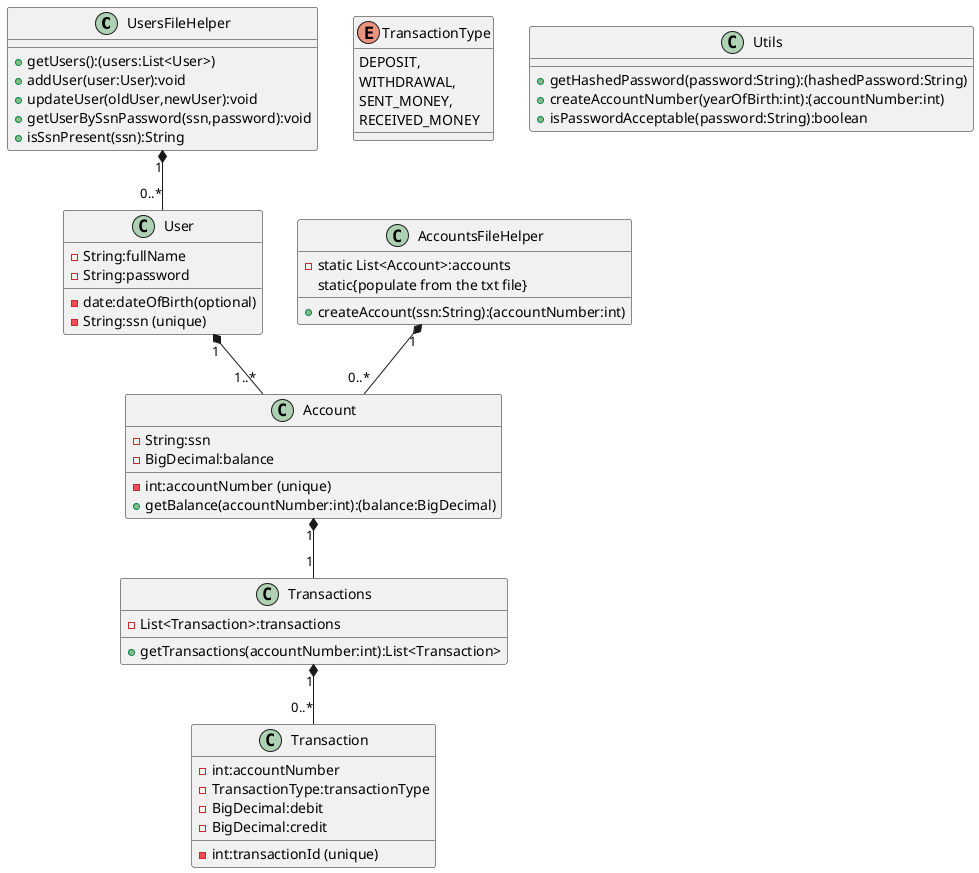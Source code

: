 @startuml
'https://plantuml.com/class-diagram


UsersFileHelper "1" *-- "0..*" User

class UsersFileHelper{

+getUsers():(users:List<User>)
+addUser(user:User):void
+updateUser(oldUser,newUser):void
+getUserBySsnPassword(ssn,password):void
+isSsnPresent(ssn):String

}

class User{
-String:fullName
-date:dateOfBirth(optional)
-String:ssn (unique)
-String:password

}

User "1" *-- "1..*" Account
AccountsFileHelper "1" *-- "0..*" Account

class AccountsFileHelper{
- static List<Account>:accounts
static{populate from the txt file}

+createAccount(ssn:String):(accountNumber:int)
}

class Account{
-int:accountNumber (unique)
-String:ssn
-BigDecimal:balance

+getBalance(accountNumber:int):(balance:BigDecimal)
}

Account "1" *-- "1" Transactions

class Transactions{
- List<Transaction>:transactions

+getTransactions(accountNumber:int):List<Transaction>

}

Transactions "1" *-- "0..*" Transaction

class Transaction{
-int:transactionId (unique)
-int:accountNumber
-TransactionType:transactionType
-BigDecimal:debit
-BigDecimal:credit
}

enum TransactionType {
DEPOSIT,
WITHDRAWAL,
SENT_MONEY,
RECEIVED_MONEY
}

class Utils{
+getHashedPassword(password:String):(hashedPassword:String)
+createAccountNumber(yearOfBirth:int):(accountNumber:int)
+isPasswordAcceptable(password:String):boolean
}

@enduml